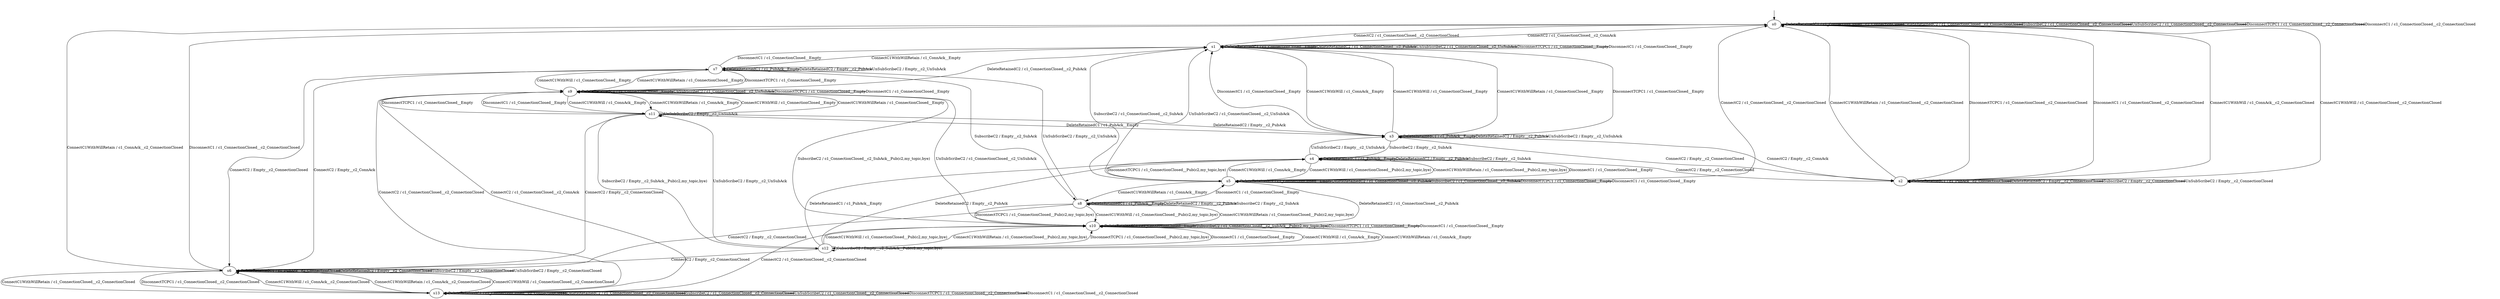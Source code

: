 digraph h3 {
s0 [label="s0"];
s1 [label="s1"];
s2 [label="s2"];
s6 [label="s6"];
s3 [label="s3"];
s5 [label="s5"];
s7 [label="s7"];
s13 [label="s13"];
s4 [label="s4"];
s8 [label="s8"];
s9 [label="s9"];
s10 [label="s10"];
s11 [label="s11"];
s12 [label="s12"];
s0 -> s1 [label="ConnectC2 / c1_ConnectionClosed__c2_ConnAck"];
s0 -> s2 [label="ConnectC1WithWill / c1_ConnAck__c2_ConnectionClosed"];
s0 -> s6 [label="ConnectC1WithWillRetain / c1_ConnAck__c2_ConnectionClosed"];
s0 -> s0 [label="DeleteRetainedC1 / c1_ConnectionClosed__c2_ConnectionClosed"];
s0 -> s0 [label="DeleteRetainedC2 / c1_ConnectionClosed__c2_ConnectionClosed"];
s0 -> s0 [label="SubscribeC2 / c1_ConnectionClosed__c2_ConnectionClosed"];
s0 -> s0 [label="UnSubScribeC2 / c1_ConnectionClosed__c2_ConnectionClosed"];
s0 -> s0 [label="DisconnectTCPC1 / c1_ConnectionClosed__c2_ConnectionClosed"];
s0 -> s0 [label="DisconnectC1 / c1_ConnectionClosed__c2_ConnectionClosed"];
s1 -> s0 [label="ConnectC2 / c1_ConnectionClosed__c2_ConnectionClosed"];
s1 -> s3 [label="ConnectC1WithWill / c1_ConnAck__Empty"];
s1 -> s7 [label="ConnectC1WithWillRetain / c1_ConnAck__Empty"];
s1 -> s1 [label="DeleteRetainedC1 / c1_ConnectionClosed__Empty"];
s1 -> s1 [label="DeleteRetainedC2 / c1_ConnectionClosed__c2_PubAck"];
s1 -> s5 [label="SubscribeC2 / c1_ConnectionClosed__c2_SubAck"];
s1 -> s1 [label="UnSubScribeC2 / c1_ConnectionClosed__c2_UnSubAck"];
s1 -> s1 [label="DisconnectTCPC1 / c1_ConnectionClosed__Empty"];
s1 -> s1 [label="DisconnectC1 / c1_ConnectionClosed__Empty"];
s2 -> s3 [label="ConnectC2 / Empty__c2_ConnAck"];
s2 -> s0 [label="ConnectC1WithWill / c1_ConnectionClosed__c2_ConnectionClosed"];
s2 -> s0 [label="ConnectC1WithWillRetain / c1_ConnectionClosed__c2_ConnectionClosed"];
s2 -> s2 [label="DeleteRetainedC1 / c1_PubAck__c2_ConnectionClosed"];
s2 -> s2 [label="DeleteRetainedC2 / Empty__c2_ConnectionClosed"];
s2 -> s2 [label="SubscribeC2 / Empty__c2_ConnectionClosed"];
s2 -> s2 [label="UnSubScribeC2 / Empty__c2_ConnectionClosed"];
s2 -> s0 [label="DisconnectTCPC1 / c1_ConnectionClosed__c2_ConnectionClosed"];
s2 -> s0 [label="DisconnectC1 / c1_ConnectionClosed__c2_ConnectionClosed"];
s6 -> s7 [label="ConnectC2 / Empty__c2_ConnAck"];
s6 -> s13 [label="ConnectC1WithWill / c1_ConnectionClosed__c2_ConnectionClosed"];
s6 -> s13 [label="ConnectC1WithWillRetain / c1_ConnectionClosed__c2_ConnectionClosed"];
s6 -> s6 [label="DeleteRetainedC1 / c1_PubAck__c2_ConnectionClosed"];
s6 -> s6 [label="DeleteRetainedC2 / Empty__c2_ConnectionClosed"];
s6 -> s6 [label="SubscribeC2 / Empty__c2_ConnectionClosed"];
s6 -> s6 [label="UnSubScribeC2 / Empty__c2_ConnectionClosed"];
s6 -> s13 [label="DisconnectTCPC1 / c1_ConnectionClosed__c2_ConnectionClosed"];
s6 -> s0 [label="DisconnectC1 / c1_ConnectionClosed__c2_ConnectionClosed"];
s3 -> s2 [label="ConnectC2 / Empty__c2_ConnectionClosed"];
s3 -> s1 [label="ConnectC1WithWill / c1_ConnectionClosed__Empty"];
s3 -> s1 [label="ConnectC1WithWillRetain / c1_ConnectionClosed__Empty"];
s3 -> s3 [label="DeleteRetainedC1 / c1_PubAck__Empty"];
s3 -> s3 [label="DeleteRetainedC2 / Empty__c2_PubAck"];
s3 -> s4 [label="SubscribeC2 / Empty__c2_SubAck"];
s3 -> s3 [label="UnSubScribeC2 / Empty__c2_UnSubAck"];
s3 -> s1 [label="DisconnectTCPC1 / c1_ConnectionClosed__Empty"];
s3 -> s1 [label="DisconnectC1 / c1_ConnectionClosed__Empty"];
s5 -> s0 [label="ConnectC2 / c1_ConnectionClosed__c2_ConnectionClosed"];
s5 -> s4 [label="ConnectC1WithWill / c1_ConnAck__Empty"];
s5 -> s8 [label="ConnectC1WithWillRetain / c1_ConnAck__Empty"];
s5 -> s5 [label="DeleteRetainedC1 / c1_ConnectionClosed__Empty"];
s5 -> s5 [label="DeleteRetainedC2 / c1_ConnectionClosed__c2_PubAck"];
s5 -> s5 [label="SubscribeC2 / c1_ConnectionClosed__c2_SubAck"];
s5 -> s1 [label="UnSubScribeC2 / c1_ConnectionClosed__c2_UnSubAck"];
s5 -> s5 [label="DisconnectTCPC1 / c1_ConnectionClosed__Empty"];
s5 -> s5 [label="DisconnectC1 / c1_ConnectionClosed__Empty"];
s7 -> s6 [label="ConnectC2 / Empty__c2_ConnectionClosed"];
s7 -> s9 [label="ConnectC1WithWill / c1_ConnectionClosed__Empty"];
s7 -> s9 [label="ConnectC1WithWillRetain / c1_ConnectionClosed__Empty"];
s7 -> s7 [label="DeleteRetainedC1 / c1_PubAck__Empty"];
s7 -> s7 [label="DeleteRetainedC2 / Empty__c2_PubAck"];
s7 -> s8 [label="SubscribeC2 / Empty__c2_SubAck"];
s7 -> s7 [label="UnSubScribeC2 / Empty__c2_UnSubAck"];
s7 -> s9 [label="DisconnectTCPC1 / c1_ConnectionClosed__Empty"];
s7 -> s1 [label="DisconnectC1 / c1_ConnectionClosed__Empty"];
s13 -> s9 [label="ConnectC2 / c1_ConnectionClosed__c2_ConnAck"];
s13 -> s6 [label="ConnectC1WithWill / c1_ConnAck__c2_ConnectionClosed"];
s13 -> s6 [label="ConnectC1WithWillRetain / c1_ConnAck__c2_ConnectionClosed"];
s13 -> s13 [label="DeleteRetainedC1 / c1_ConnectionClosed__c2_ConnectionClosed"];
s13 -> s13 [label="DeleteRetainedC2 / c1_ConnectionClosed__c2_ConnectionClosed"];
s13 -> s13 [label="SubscribeC2 / c1_ConnectionClosed__c2_ConnectionClosed"];
s13 -> s13 [label="UnSubScribeC2 / c1_ConnectionClosed__c2_ConnectionClosed"];
s13 -> s13 [label="DisconnectTCPC1 / c1_ConnectionClosed__c2_ConnectionClosed"];
s13 -> s13 [label="DisconnectC1 / c1_ConnectionClosed__c2_ConnectionClosed"];
s4 -> s2 [label="ConnectC2 / Empty__c2_ConnectionClosed"];
s4 -> s5 [label="ConnectC1WithWill / c1_ConnectionClosed__Pub(c2,my_topic,bye)"];
s4 -> s5 [label="ConnectC1WithWillRetain / c1_ConnectionClosed__Pub(c2,my_topic,bye)"];
s4 -> s4 [label="DeleteRetainedC1 / c1_PubAck__Empty"];
s4 -> s4 [label="DeleteRetainedC2 / Empty__c2_PubAck"];
s4 -> s4 [label="SubscribeC2 / Empty__c2_SubAck"];
s4 -> s3 [label="UnSubScribeC2 / Empty__c2_UnSubAck"];
s4 -> s5 [label="DisconnectTCPC1 / c1_ConnectionClosed__Pub(c2,my_topic,bye)"];
s4 -> s5 [label="DisconnectC1 / c1_ConnectionClosed__Empty"];
s8 -> s6 [label="ConnectC2 / Empty__c2_ConnectionClosed"];
s8 -> s10 [label="ConnectC1WithWill / c1_ConnectionClosed__Pub(c2,my_topic,bye)"];
s8 -> s10 [label="ConnectC1WithWillRetain / c1_ConnectionClosed__Pub(c2,my_topic,bye)"];
s8 -> s8 [label="DeleteRetainedC1 / c1_PubAck__Empty"];
s8 -> s8 [label="DeleteRetainedC2 / Empty__c2_PubAck"];
s8 -> s8 [label="SubscribeC2 / Empty__c2_SubAck"];
s8 -> s7 [label="UnSubScribeC2 / Empty__c2_UnSubAck"];
s8 -> s10 [label="DisconnectTCPC1 / c1_ConnectionClosed__Pub(c2,my_topic,bye)"];
s8 -> s5 [label="DisconnectC1 / c1_ConnectionClosed__Empty"];
s9 -> s13 [label="ConnectC2 / c1_ConnectionClosed__c2_ConnectionClosed"];
s9 -> s11 [label="ConnectC1WithWill / c1_ConnAck__Empty"];
s9 -> s11 [label="ConnectC1WithWillRetain / c1_ConnAck__Empty"];
s9 -> s9 [label="DeleteRetainedC1 / c1_ConnectionClosed__Empty"];
s9 -> s1 [label="DeleteRetainedC2 / c1_ConnectionClosed__c2_PubAck"];
s9 -> s10 [label="SubscribeC2 / c1_ConnectionClosed__c2_SubAck__Pub(c2,my_topic,bye)"];
s9 -> s9 [label="UnSubScribeC2 / c1_ConnectionClosed__c2_UnSubAck"];
s9 -> s9 [label="DisconnectTCPC1 / c1_ConnectionClosed__Empty"];
s9 -> s9 [label="DisconnectC1 / c1_ConnectionClosed__Empty"];
s10 -> s13 [label="ConnectC2 / c1_ConnectionClosed__c2_ConnectionClosed"];
s10 -> s12 [label="ConnectC1WithWill / c1_ConnAck__Empty"];
s10 -> s12 [label="ConnectC1WithWillRetain / c1_ConnAck__Empty"];
s10 -> s10 [label="DeleteRetainedC1 / c1_ConnectionClosed__Empty"];
s10 -> s5 [label="DeleteRetainedC2 / c1_ConnectionClosed__c2_PubAck"];
s10 -> s10 [label="SubscribeC2 / c1_ConnectionClosed__c2_SubAck__Pub(c2,my_topic,bye)"];
s10 -> s9 [label="UnSubScribeC2 / c1_ConnectionClosed__c2_UnSubAck"];
s10 -> s10 [label="DisconnectTCPC1 / c1_ConnectionClosed__Empty"];
s10 -> s10 [label="DisconnectC1 / c1_ConnectionClosed__Empty"];
s11 -> s6 [label="ConnectC2 / Empty__c2_ConnectionClosed"];
s11 -> s9 [label="ConnectC1WithWill / c1_ConnectionClosed__Empty"];
s11 -> s9 [label="ConnectC1WithWillRetain / c1_ConnectionClosed__Empty"];
s11 -> s3 [label="DeleteRetainedC1 / c1_PubAck__Empty"];
s11 -> s3 [label="DeleteRetainedC2 / Empty__c2_PubAck"];
s11 -> s12 [label="SubscribeC2 / Empty__c2_SubAck__Pub(c2,my_topic,bye)"];
s11 -> s11 [label="UnSubScribeC2 / Empty__c2_UnSubAck"];
s11 -> s9 [label="DisconnectTCPC1 / c1_ConnectionClosed__Empty"];
s11 -> s9 [label="DisconnectC1 / c1_ConnectionClosed__Empty"];
s12 -> s6 [label="ConnectC2 / Empty__c2_ConnectionClosed"];
s12 -> s10 [label="ConnectC1WithWill / c1_ConnectionClosed__Pub(c2,my_topic,bye)"];
s12 -> s10 [label="ConnectC1WithWillRetain / c1_ConnectionClosed__Pub(c2,my_topic,bye)"];
s12 -> s4 [label="DeleteRetainedC1 / c1_PubAck__Empty"];
s12 -> s4 [label="DeleteRetainedC2 / Empty__c2_PubAck"];
s12 -> s12 [label="SubscribeC2 / Empty__c2_SubAck__Pub(c2,my_topic,bye)"];
s12 -> s11 [label="UnSubScribeC2 / Empty__c2_UnSubAck"];
s12 -> s10 [label="DisconnectTCPC1 / c1_ConnectionClosed__Pub(c2,my_topic,bye)"];
s12 -> s10 [label="DisconnectC1 / c1_ConnectionClosed__Empty"];
__start0 [shape=none, label=""];
__start0 -> s0 [label=""];
}
